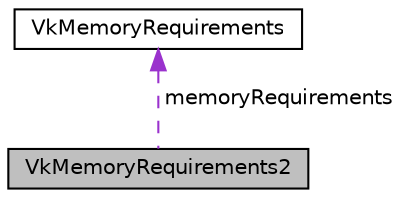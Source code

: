 digraph "VkMemoryRequirements2"
{
 // LATEX_PDF_SIZE
  edge [fontname="Helvetica",fontsize="10",labelfontname="Helvetica",labelfontsize="10"];
  node [fontname="Helvetica",fontsize="10",shape=record];
  Node1 [label="VkMemoryRequirements2",height=0.2,width=0.4,color="black", fillcolor="grey75", style="filled", fontcolor="black",tooltip=" "];
  Node2 -> Node1 [dir="back",color="darkorchid3",fontsize="10",style="dashed",label=" memoryRequirements" ,fontname="Helvetica"];
  Node2 [label="VkMemoryRequirements",height=0.2,width=0.4,color="black", fillcolor="white", style="filled",URL="$structVkMemoryRequirements.html",tooltip=" "];
}

